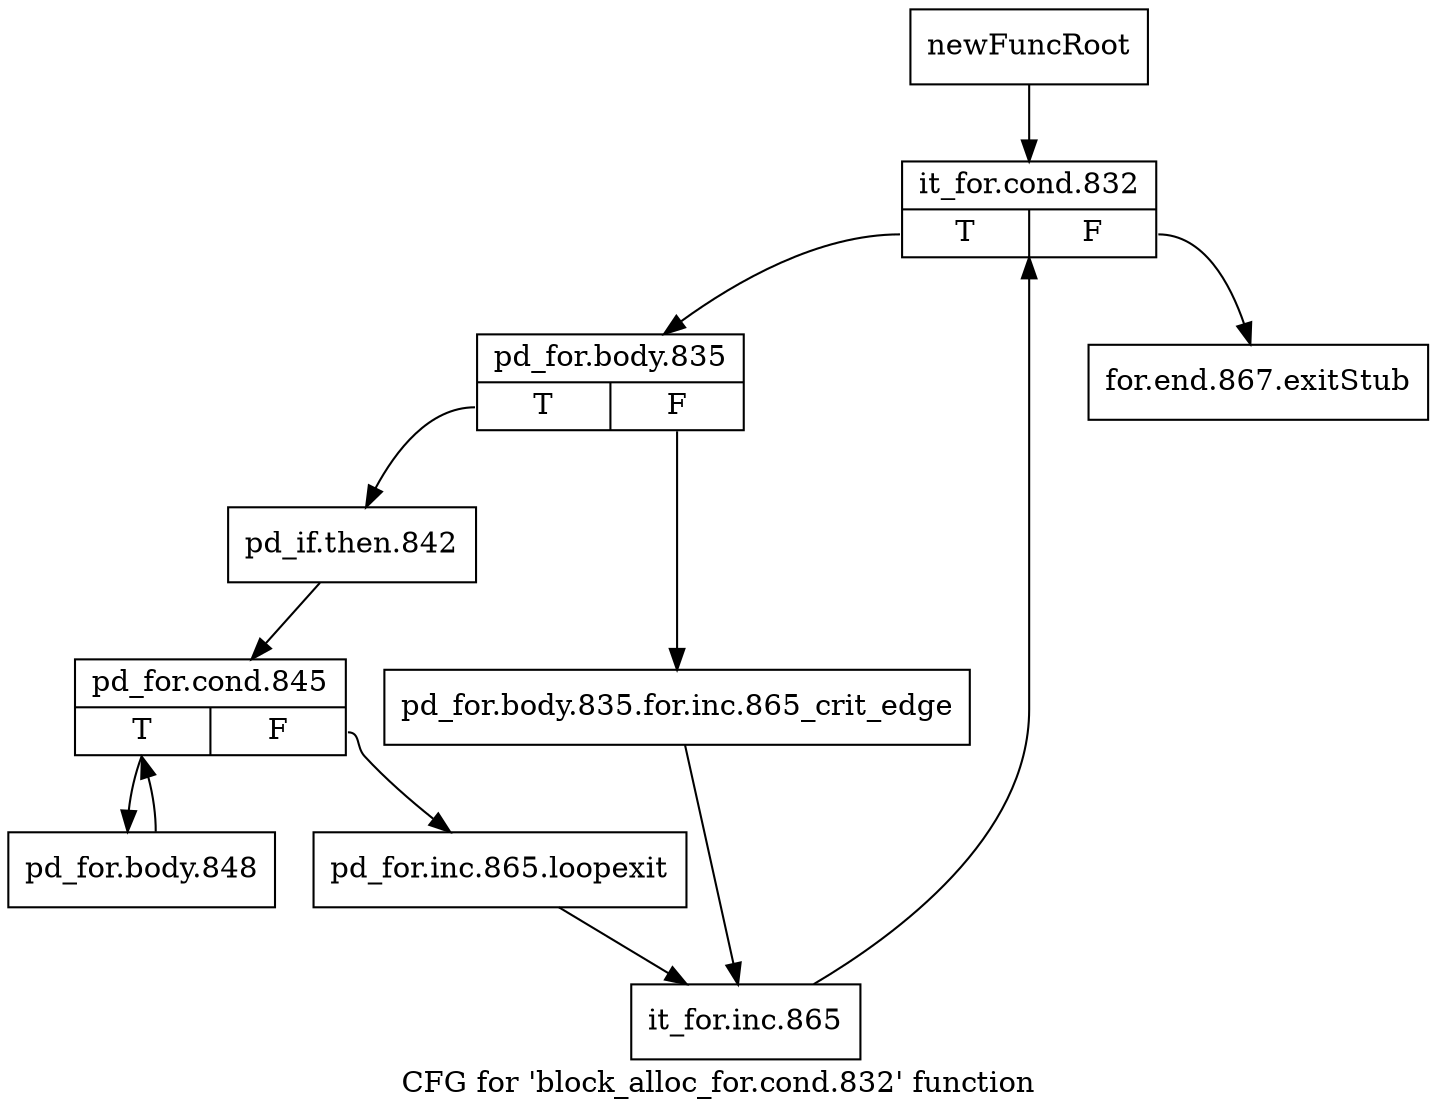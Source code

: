 digraph "CFG for 'block_alloc_for.cond.832' function" {
	label="CFG for 'block_alloc_for.cond.832' function";

	Node0xb412130 [shape=record,label="{newFuncRoot}"];
	Node0xb412130 -> Node0xb4121d0;
	Node0xb412180 [shape=record,label="{for.end.867.exitStub}"];
	Node0xb4121d0 [shape=record,label="{it_for.cond.832|{<s0>T|<s1>F}}"];
	Node0xb4121d0:s0 -> Node0xb412220;
	Node0xb4121d0:s1 -> Node0xb412180;
	Node0xb412220 [shape=record,label="{pd_for.body.835|{<s0>T|<s1>F}}"];
	Node0xb412220:s0 -> Node0xb4122c0;
	Node0xb412220:s1 -> Node0xb412270;
	Node0xb412270 [shape=record,label="{pd_for.body.835.for.inc.865_crit_edge}"];
	Node0xb412270 -> Node0xb4123b0;
	Node0xb4122c0 [shape=record,label="{pd_if.then.842}"];
	Node0xb4122c0 -> Node0xb412310;
	Node0xb412310 [shape=record,label="{pd_for.cond.845|{<s0>T|<s1>F}}"];
	Node0xb412310:s0 -> Node0xb412400;
	Node0xb412310:s1 -> Node0xb412360;
	Node0xb412360 [shape=record,label="{pd_for.inc.865.loopexit}"];
	Node0xb412360 -> Node0xb4123b0;
	Node0xb4123b0 [shape=record,label="{it_for.inc.865}"];
	Node0xb4123b0 -> Node0xb4121d0;
	Node0xb412400 [shape=record,label="{pd_for.body.848}"];
	Node0xb412400 -> Node0xb412310;
}
